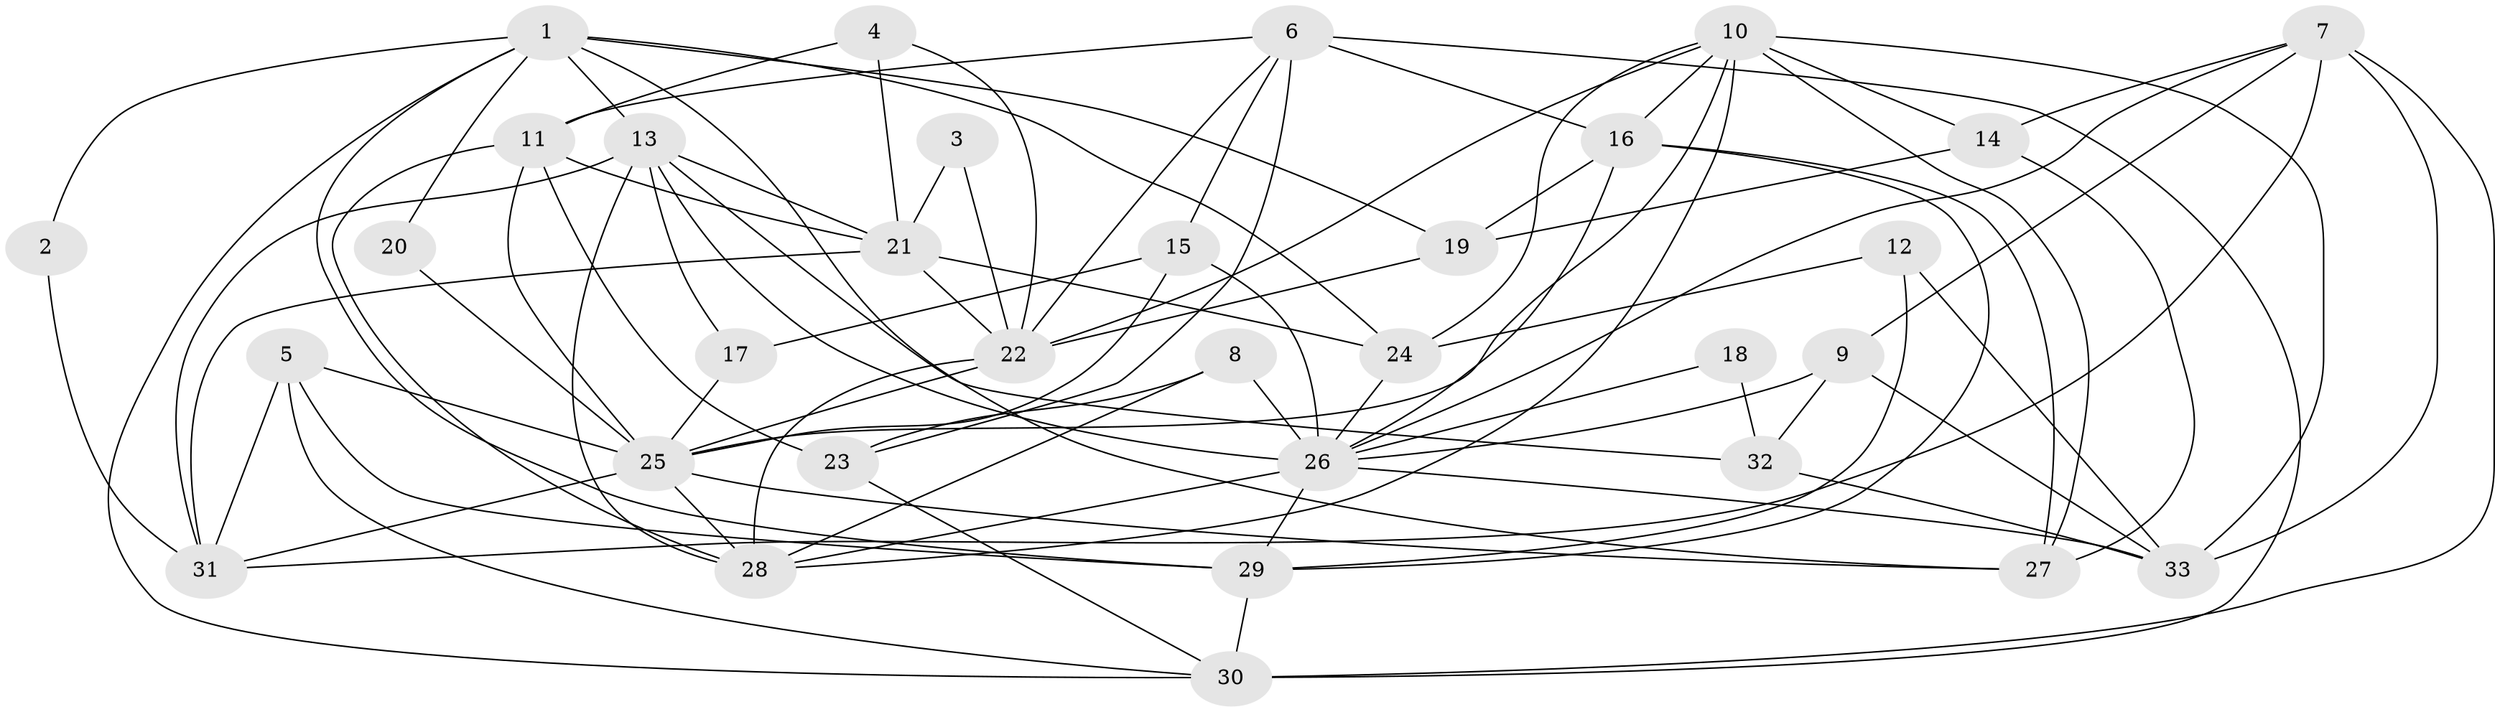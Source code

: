 // original degree distribution, {3: 0.3230769230769231, 6: 0.12307692307692308, 5: 0.23076923076923078, 2: 0.15384615384615385, 7: 0.03076923076923077, 4: 0.12307692307692308, 8: 0.015384615384615385}
// Generated by graph-tools (version 1.1) at 2025/50/03/09/25 03:50:15]
// undirected, 33 vertices, 86 edges
graph export_dot {
graph [start="1"]
  node [color=gray90,style=filled];
  1;
  2;
  3;
  4;
  5;
  6;
  7;
  8;
  9;
  10;
  11;
  12;
  13;
  14;
  15;
  16;
  17;
  18;
  19;
  20;
  21;
  22;
  23;
  24;
  25;
  26;
  27;
  28;
  29;
  30;
  31;
  32;
  33;
  1 -- 2 [weight=1.0];
  1 -- 13 [weight=1.0];
  1 -- 19 [weight=1.0];
  1 -- 20 [weight=1.0];
  1 -- 24 [weight=1.0];
  1 -- 27 [weight=1.0];
  1 -- 29 [weight=1.0];
  1 -- 30 [weight=1.0];
  2 -- 31 [weight=1.0];
  3 -- 21 [weight=1.0];
  3 -- 22 [weight=1.0];
  4 -- 11 [weight=1.0];
  4 -- 21 [weight=1.0];
  4 -- 22 [weight=1.0];
  5 -- 25 [weight=2.0];
  5 -- 29 [weight=1.0];
  5 -- 30 [weight=1.0];
  5 -- 31 [weight=1.0];
  6 -- 11 [weight=1.0];
  6 -- 15 [weight=1.0];
  6 -- 16 [weight=1.0];
  6 -- 22 [weight=1.0];
  6 -- 23 [weight=1.0];
  6 -- 30 [weight=1.0];
  7 -- 9 [weight=1.0];
  7 -- 14 [weight=1.0];
  7 -- 26 [weight=1.0];
  7 -- 30 [weight=1.0];
  7 -- 31 [weight=1.0];
  7 -- 33 [weight=1.0];
  8 -- 23 [weight=1.0];
  8 -- 26 [weight=1.0];
  8 -- 28 [weight=1.0];
  9 -- 26 [weight=1.0];
  9 -- 32 [weight=1.0];
  9 -- 33 [weight=1.0];
  10 -- 14 [weight=1.0];
  10 -- 16 [weight=1.0];
  10 -- 22 [weight=1.0];
  10 -- 24 [weight=1.0];
  10 -- 25 [weight=1.0];
  10 -- 27 [weight=1.0];
  10 -- 28 [weight=1.0];
  10 -- 33 [weight=1.0];
  11 -- 21 [weight=1.0];
  11 -- 23 [weight=1.0];
  11 -- 25 [weight=2.0];
  11 -- 28 [weight=1.0];
  12 -- 24 [weight=1.0];
  12 -- 29 [weight=1.0];
  12 -- 33 [weight=1.0];
  13 -- 17 [weight=1.0];
  13 -- 21 [weight=1.0];
  13 -- 26 [weight=1.0];
  13 -- 28 [weight=2.0];
  13 -- 31 [weight=1.0];
  13 -- 32 [weight=1.0];
  14 -- 19 [weight=1.0];
  14 -- 27 [weight=1.0];
  15 -- 17 [weight=1.0];
  15 -- 25 [weight=1.0];
  15 -- 26 [weight=2.0];
  16 -- 19 [weight=1.0];
  16 -- 26 [weight=1.0];
  16 -- 27 [weight=1.0];
  16 -- 29 [weight=1.0];
  17 -- 25 [weight=1.0];
  18 -- 26 [weight=1.0];
  18 -- 32 [weight=1.0];
  19 -- 22 [weight=1.0];
  20 -- 25 [weight=1.0];
  21 -- 22 [weight=1.0];
  21 -- 24 [weight=1.0];
  21 -- 31 [weight=1.0];
  22 -- 25 [weight=1.0];
  22 -- 28 [weight=1.0];
  23 -- 30 [weight=1.0];
  24 -- 26 [weight=1.0];
  25 -- 27 [weight=1.0];
  25 -- 28 [weight=1.0];
  25 -- 31 [weight=1.0];
  26 -- 28 [weight=2.0];
  26 -- 29 [weight=1.0];
  26 -- 33 [weight=1.0];
  29 -- 30 [weight=1.0];
  32 -- 33 [weight=1.0];
}
